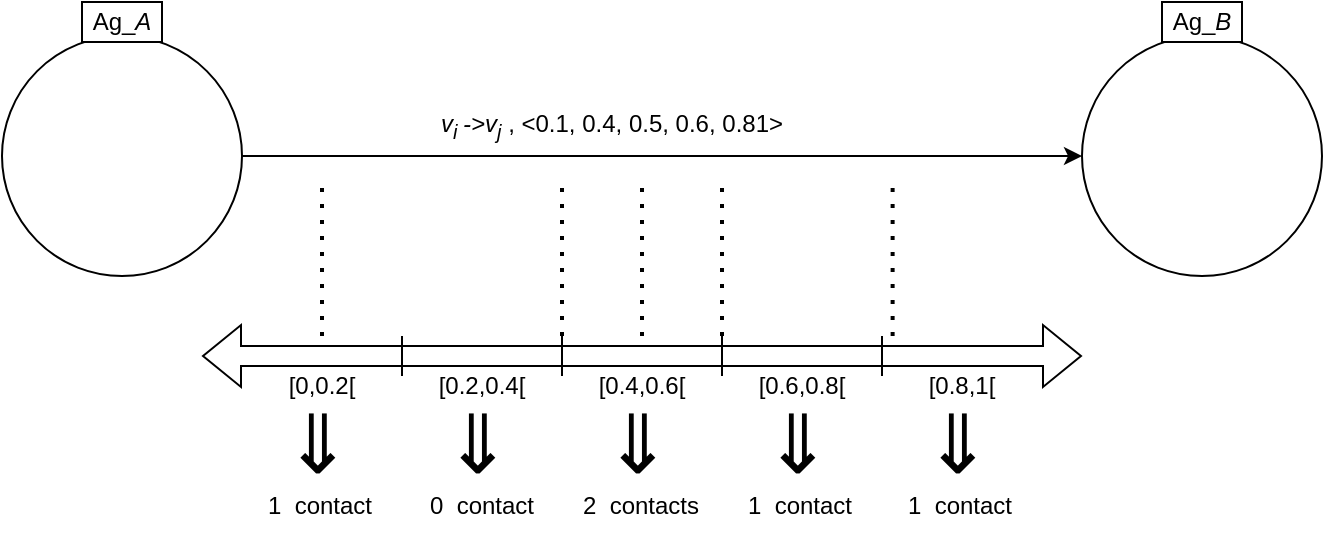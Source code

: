 <mxfile version="24.1.0" type="github">
  <diagram name="Page-1" id="LqIAJE4S_lniL55LiCI9">
    <mxGraphModel dx="1136" dy="697" grid="1" gridSize="10" guides="1" tooltips="1" connect="1" arrows="1" fold="1" page="1" pageScale="1" pageWidth="827" pageHeight="1169" math="0" shadow="0">
      <root>
        <mxCell id="0" />
        <mxCell id="1" parent="0" />
        <mxCell id="yN322FvcS3JYn2dd1io0-1" value="" style="endArrow=classic;html=1;rounded=0;" edge="1" parent="1" source="yN322FvcS3JYn2dd1io0-4" target="yN322FvcS3JYn2dd1io0-5">
          <mxGeometry width="50" height="50" relative="1" as="geometry">
            <mxPoint x="200" y="500" as="sourcePoint" />
            <mxPoint x="640" y="500" as="targetPoint" />
          </mxGeometry>
        </mxCell>
        <mxCell id="yN322FvcS3JYn2dd1io0-3" value="&lt;i&gt;v&lt;sub&gt;i &lt;/sub&gt;-&amp;gt;v&lt;sub&gt;j&lt;/sub&gt;&lt;/i&gt; , &amp;lt;0.1, 0.4, 0.5, 0.6, 0.81&amp;gt;" style="text;html=1;align=center;verticalAlign=middle;whiteSpace=wrap;rounded=0;" vertex="1" parent="1">
          <mxGeometry x="270" y="470" width="230" height="30" as="geometry" />
        </mxCell>
        <mxCell id="yN322FvcS3JYn2dd1io0-4" value="" style="ellipse;whiteSpace=wrap;html=1;aspect=fixed;" vertex="1" parent="1">
          <mxGeometry x="80" y="440" width="120" height="120" as="geometry" />
        </mxCell>
        <mxCell id="yN322FvcS3JYn2dd1io0-5" value="" style="ellipse;whiteSpace=wrap;html=1;aspect=fixed;" vertex="1" parent="1">
          <mxGeometry x="620" y="440" width="120" height="120" as="geometry" />
        </mxCell>
        <mxCell id="yN322FvcS3JYn2dd1io0-6" value="Ag_&lt;i&gt;A&lt;/i&gt;" style="rounded=0;whiteSpace=wrap;html=1;" vertex="1" parent="1">
          <mxGeometry x="120" y="423" width="40" height="20" as="geometry" />
        </mxCell>
        <mxCell id="yN322FvcS3JYn2dd1io0-7" value="Ag_&lt;i&gt;B&lt;/i&gt;" style="rounded=0;whiteSpace=wrap;html=1;" vertex="1" parent="1">
          <mxGeometry x="660" y="423" width="40" height="20" as="geometry" />
        </mxCell>
        <mxCell id="yN322FvcS3JYn2dd1io0-8" value="" style="shape=flexArrow;endArrow=classic;startArrow=classic;html=1;rounded=0;" edge="1" parent="1">
          <mxGeometry width="100" height="100" relative="1" as="geometry">
            <mxPoint x="180" y="600" as="sourcePoint" />
            <mxPoint x="620" y="600" as="targetPoint" />
          </mxGeometry>
        </mxCell>
        <mxCell id="yN322FvcS3JYn2dd1io0-9" value="" style="endArrow=none;html=1;rounded=0;" edge="1" parent="1">
          <mxGeometry width="50" height="50" relative="1" as="geometry">
            <mxPoint x="280" y="610" as="sourcePoint" />
            <mxPoint x="280" y="590" as="targetPoint" />
          </mxGeometry>
        </mxCell>
        <mxCell id="yN322FvcS3JYn2dd1io0-10" value="" style="endArrow=none;html=1;rounded=0;" edge="1" parent="1">
          <mxGeometry width="50" height="50" relative="1" as="geometry">
            <mxPoint x="360" y="610" as="sourcePoint" />
            <mxPoint x="360" y="590" as="targetPoint" />
          </mxGeometry>
        </mxCell>
        <mxCell id="yN322FvcS3JYn2dd1io0-11" value="" style="endArrow=none;html=1;rounded=0;" edge="1" parent="1">
          <mxGeometry width="50" height="50" relative="1" as="geometry">
            <mxPoint x="440" y="610" as="sourcePoint" />
            <mxPoint x="440" y="590" as="targetPoint" />
          </mxGeometry>
        </mxCell>
        <mxCell id="yN322FvcS3JYn2dd1io0-12" value="" style="endArrow=none;html=1;rounded=0;" edge="1" parent="1">
          <mxGeometry width="50" height="50" relative="1" as="geometry">
            <mxPoint x="520" y="610" as="sourcePoint" />
            <mxPoint x="520" y="590" as="targetPoint" />
          </mxGeometry>
        </mxCell>
        <mxCell id="yN322FvcS3JYn2dd1io0-13" value="[0,0.2[" style="text;html=1;align=center;verticalAlign=middle;whiteSpace=wrap;rounded=0;" vertex="1" parent="1">
          <mxGeometry x="210" y="600" width="60" height="30" as="geometry" />
        </mxCell>
        <mxCell id="yN322FvcS3JYn2dd1io0-14" value="[0.2,0.4[" style="text;html=1;align=center;verticalAlign=middle;whiteSpace=wrap;rounded=0;" vertex="1" parent="1">
          <mxGeometry x="290" y="600" width="60" height="30" as="geometry" />
        </mxCell>
        <mxCell id="yN322FvcS3JYn2dd1io0-15" value="[0.4,0.6[" style="text;html=1;align=center;verticalAlign=middle;whiteSpace=wrap;rounded=0;" vertex="1" parent="1">
          <mxGeometry x="370" y="600" width="60" height="30" as="geometry" />
        </mxCell>
        <mxCell id="yN322FvcS3JYn2dd1io0-16" value="[0.6,0.8[" style="text;html=1;align=center;verticalAlign=middle;whiteSpace=wrap;rounded=0;" vertex="1" parent="1">
          <mxGeometry x="450" y="600" width="60" height="30" as="geometry" />
        </mxCell>
        <mxCell id="yN322FvcS3JYn2dd1io0-17" value="[0.8,1[" style="text;html=1;align=center;verticalAlign=middle;whiteSpace=wrap;rounded=0;" vertex="1" parent="1">
          <mxGeometry x="530" y="600" width="60" height="30" as="geometry" />
        </mxCell>
        <mxCell id="yN322FvcS3JYn2dd1io0-18" value="" style="endArrow=none;dashed=1;html=1;dashPattern=1 3;strokeWidth=2;rounded=0;" edge="1" parent="1">
          <mxGeometry width="50" height="50" relative="1" as="geometry">
            <mxPoint x="240" y="590" as="sourcePoint" />
            <mxPoint x="240" y="510" as="targetPoint" />
          </mxGeometry>
        </mxCell>
        <mxCell id="yN322FvcS3JYn2dd1io0-19" value="" style="endArrow=none;dashed=1;html=1;dashPattern=1 3;strokeWidth=2;rounded=0;" edge="1" parent="1">
          <mxGeometry width="50" height="50" relative="1" as="geometry">
            <mxPoint x="360" y="590" as="sourcePoint" />
            <mxPoint x="360" y="510" as="targetPoint" />
          </mxGeometry>
        </mxCell>
        <mxCell id="yN322FvcS3JYn2dd1io0-20" value="" style="endArrow=none;dashed=1;html=1;dashPattern=1 3;strokeWidth=2;rounded=0;" edge="1" parent="1">
          <mxGeometry width="50" height="50" relative="1" as="geometry">
            <mxPoint x="400" y="590" as="sourcePoint" />
            <mxPoint x="400" y="510" as="targetPoint" />
          </mxGeometry>
        </mxCell>
        <mxCell id="yN322FvcS3JYn2dd1io0-21" value="" style="endArrow=none;dashed=1;html=1;dashPattern=1 3;strokeWidth=2;rounded=0;" edge="1" parent="1">
          <mxGeometry width="50" height="50" relative="1" as="geometry">
            <mxPoint x="440" y="590" as="sourcePoint" />
            <mxPoint x="440" y="510" as="targetPoint" />
          </mxGeometry>
        </mxCell>
        <mxCell id="yN322FvcS3JYn2dd1io0-22" value="" style="endArrow=none;dashed=1;html=1;dashPattern=1 3;strokeWidth=2;rounded=0;" edge="1" parent="1">
          <mxGeometry width="50" height="50" relative="1" as="geometry">
            <mxPoint x="525.31" y="590" as="sourcePoint" />
            <mxPoint x="525.31" y="510" as="targetPoint" />
          </mxGeometry>
        </mxCell>
        <mxCell id="yN322FvcS3JYn2dd1io0-26" value="&lt;font style=&quot;font-size: 41px;&quot;&gt;⇒&lt;/font&gt;" style="text;html=1;align=center;verticalAlign=middle;resizable=0;points=[];autosize=1;strokeColor=none;fillColor=none;rotation=90;" vertex="1" parent="1">
          <mxGeometry x="214" y="613" width="50" height="60" as="geometry" />
        </mxCell>
        <mxCell id="yN322FvcS3JYn2dd1io0-27" value="&lt;font style=&quot;font-size: 41px;&quot;&gt;⇒&lt;/font&gt;" style="text;html=1;align=center;verticalAlign=middle;resizable=0;points=[];autosize=1;strokeColor=none;fillColor=none;rotation=90;" vertex="1" parent="1">
          <mxGeometry x="294" y="613" width="50" height="60" as="geometry" />
        </mxCell>
        <mxCell id="yN322FvcS3JYn2dd1io0-28" value="&lt;font style=&quot;font-size: 41px;&quot;&gt;⇒&lt;/font&gt;" style="text;html=1;align=center;verticalAlign=middle;resizable=0;points=[];autosize=1;strokeColor=none;fillColor=none;rotation=90;" vertex="1" parent="1">
          <mxGeometry x="374" y="613" width="50" height="60" as="geometry" />
        </mxCell>
        <mxCell id="yN322FvcS3JYn2dd1io0-29" value="&lt;font style=&quot;font-size: 41px;&quot;&gt;⇒&lt;/font&gt;" style="text;html=1;align=center;verticalAlign=middle;resizable=0;points=[];autosize=1;strokeColor=none;fillColor=none;rotation=90;" vertex="1" parent="1">
          <mxGeometry x="454" y="613" width="50" height="60" as="geometry" />
        </mxCell>
        <mxCell id="yN322FvcS3JYn2dd1io0-30" value="&lt;font style=&quot;font-size: 41px;&quot;&gt;⇒&lt;/font&gt;" style="text;html=1;align=center;verticalAlign=middle;resizable=0;points=[];autosize=1;strokeColor=none;fillColor=none;rotation=90;" vertex="1" parent="1">
          <mxGeometry x="534" y="613" width="50" height="60" as="geometry" />
        </mxCell>
        <mxCell id="yN322FvcS3JYn2dd1io0-31" value="1&amp;nbsp; contact" style="text;html=1;align=center;verticalAlign=middle;whiteSpace=wrap;rounded=0;" vertex="1" parent="1">
          <mxGeometry x="209" y="660" width="60" height="30" as="geometry" />
        </mxCell>
        <mxCell id="yN322FvcS3JYn2dd1io0-32" value="0&amp;nbsp; contact" style="text;html=1;align=center;verticalAlign=middle;whiteSpace=wrap;rounded=0;" vertex="1" parent="1">
          <mxGeometry x="290" y="660" width="60" height="30" as="geometry" />
        </mxCell>
        <mxCell id="yN322FvcS3JYn2dd1io0-33" value="2&amp;nbsp; contacts" style="text;html=1;align=center;verticalAlign=middle;whiteSpace=wrap;rounded=0;" vertex="1" parent="1">
          <mxGeometry x="364.5" y="660" width="69" height="30" as="geometry" />
        </mxCell>
        <mxCell id="yN322FvcS3JYn2dd1io0-34" value="1&amp;nbsp; contact" style="text;html=1;align=center;verticalAlign=middle;whiteSpace=wrap;rounded=0;" vertex="1" parent="1">
          <mxGeometry x="449" y="660" width="60" height="30" as="geometry" />
        </mxCell>
        <mxCell id="yN322FvcS3JYn2dd1io0-35" value="1&amp;nbsp; contact" style="text;html=1;align=center;verticalAlign=middle;whiteSpace=wrap;rounded=0;" vertex="1" parent="1">
          <mxGeometry x="529" y="660" width="60" height="30" as="geometry" />
        </mxCell>
      </root>
    </mxGraphModel>
  </diagram>
</mxfile>

